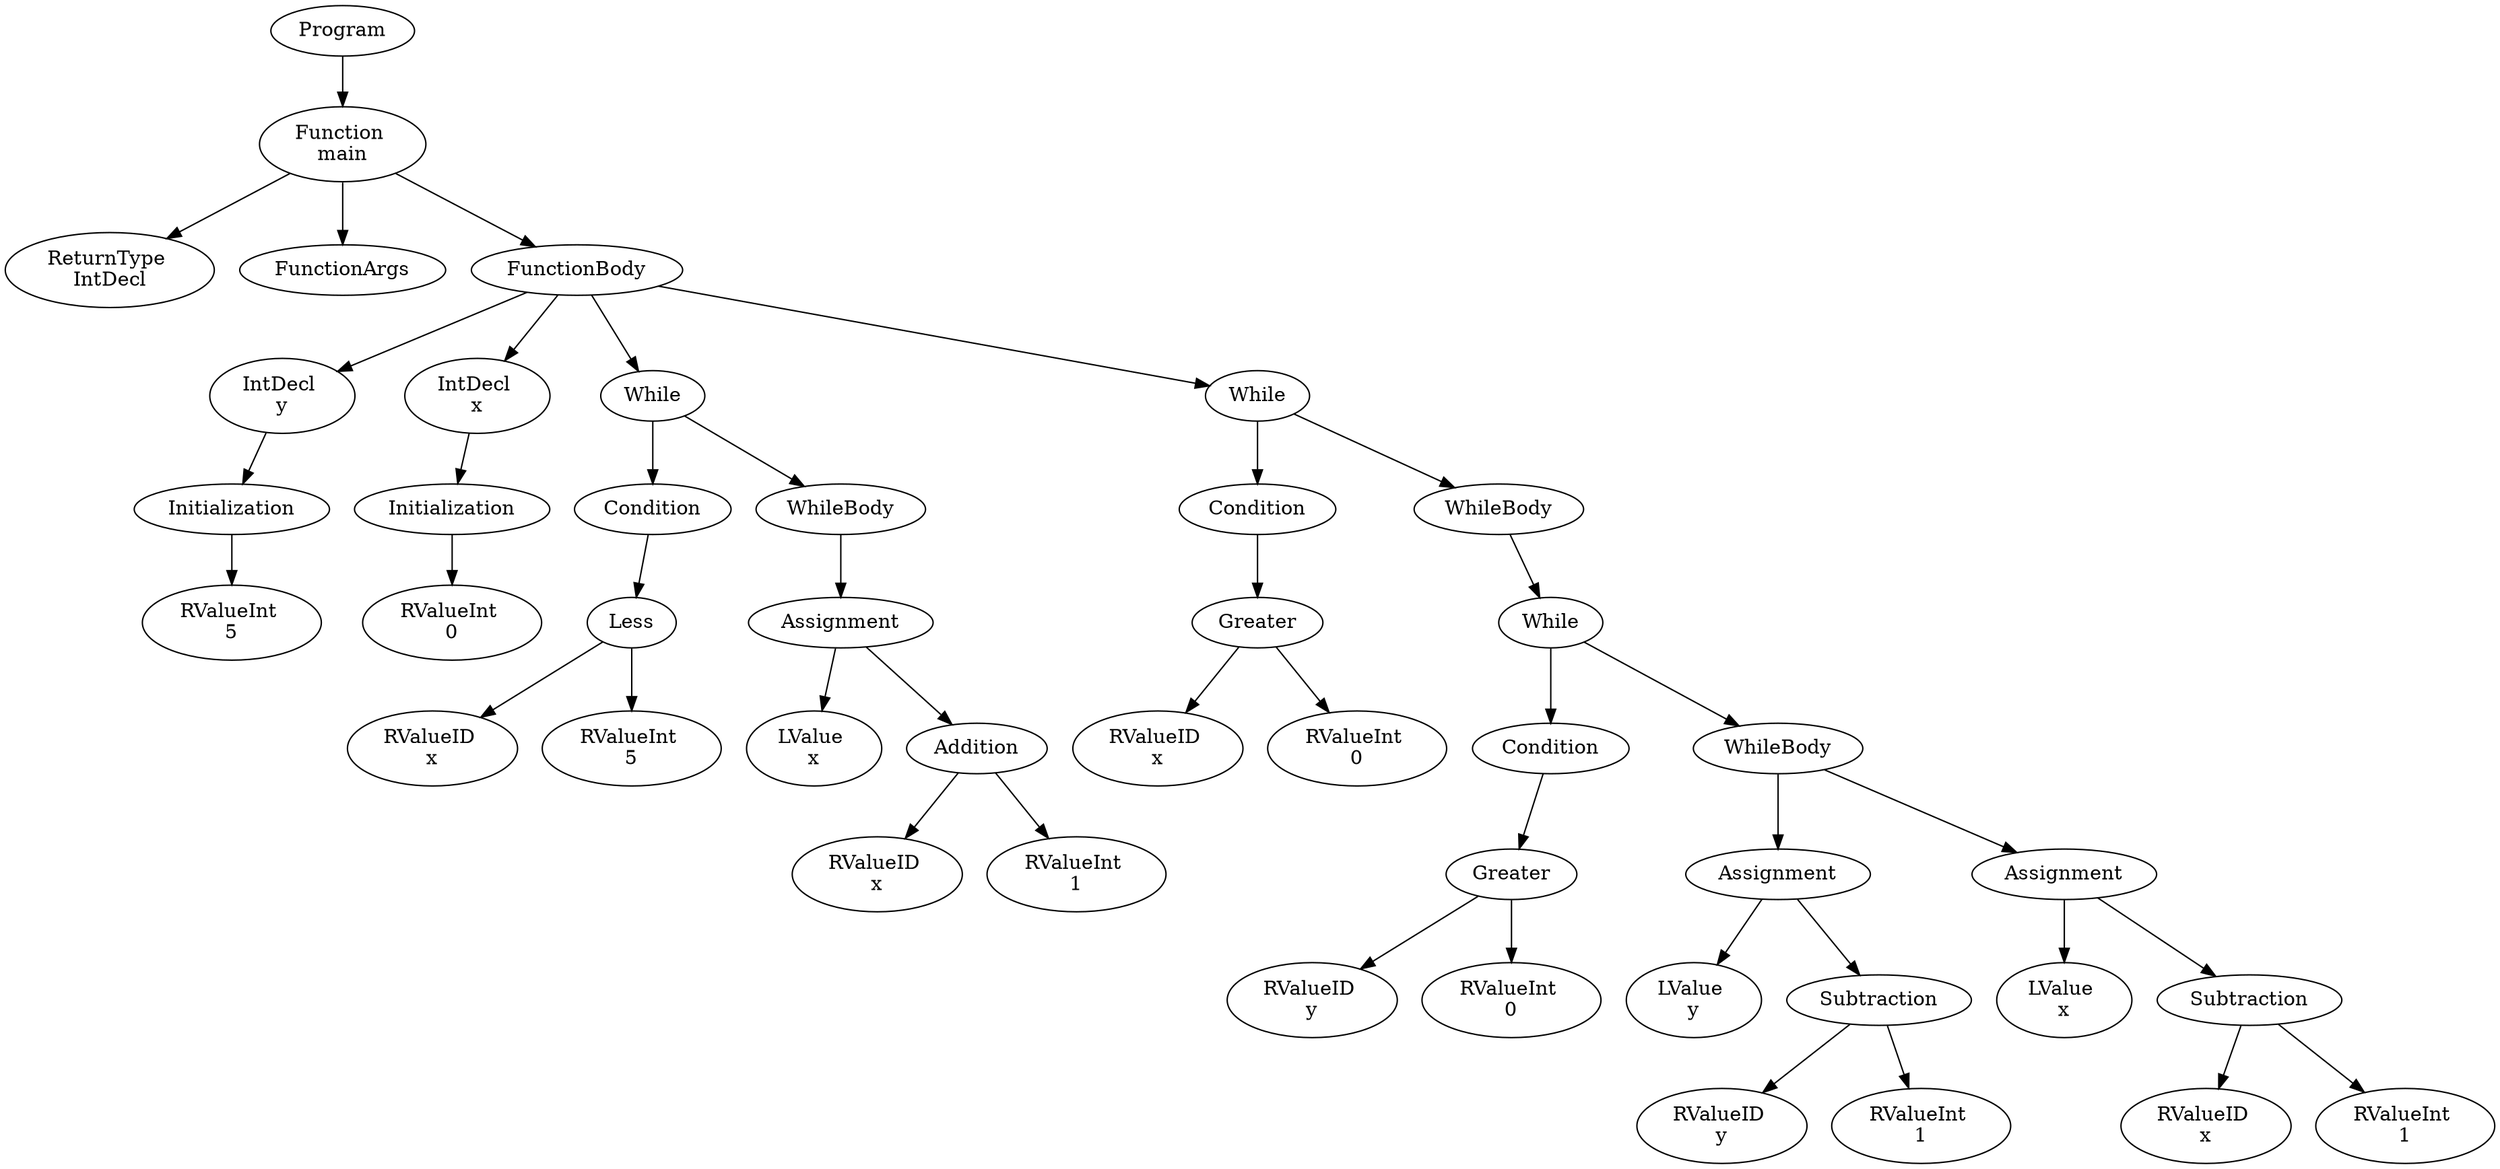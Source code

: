 digraph AST {
1 [label="Program"];
2 [label="Function \nmain"];
3 [label="ReturnType \nIntDecl"];
4 [label="FunctionArgs"];
5 [label="FunctionBody"];
6 [label="IntDecl \ny"];
7 [label="Initialization"];
8 [label="RValueInt \n5"];
7 -> 8;
6 -> 7;
9 [label="IntDecl \nx"];
10 [label="Initialization"];
11 [label="RValueInt \n0"];
10 -> 11;
9 -> 10;
12 [label="While"];
13 [label="Condition"];
14 [label="Less"];
15 [label="RValueID \nx"];
16 [label="RValueInt \n5"];
14 -> 15;
14 -> 16;
13 -> 14;
17 [label="WhileBody"];
18 [label="Assignment"];
19 [label="LValue \nx"];
20 [label="Addition"];
21 [label="RValueID \nx"];
22 [label="RValueInt \n1"];
20 -> 21;
20 -> 22;
18 -> 19;
18 -> 20;
17 -> 18;
12 -> 13;
12 -> 17;
23 [label="While"];
24 [label="Condition"];
25 [label="Greater"];
26 [label="RValueID \nx"];
27 [label="RValueInt \n0"];
25 -> 26;
25 -> 27;
24 -> 25;
28 [label="WhileBody"];
29 [label="While"];
30 [label="Condition"];
31 [label="Greater"];
32 [label="RValueID \ny"];
33 [label="RValueInt \n0"];
31 -> 32;
31 -> 33;
30 -> 31;
34 [label="WhileBody"];
35 [label="Assignment"];
36 [label="LValue \ny"];
37 [label="Subtraction"];
38 [label="RValueID \ny"];
39 [label="RValueInt \n1"];
37 -> 38;
37 -> 39;
35 -> 36;
35 -> 37;
40 [label="Assignment"];
41 [label="LValue \nx"];
42 [label="Subtraction"];
43 [label="RValueID \nx"];
44 [label="RValueInt \n1"];
42 -> 43;
42 -> 44;
40 -> 41;
40 -> 42;
34 -> 35;
34 -> 40;
29 -> 30;
29 -> 34;
28 -> 29;
23 -> 24;
23 -> 28;
5 -> 6;
5 -> 9;
5 -> 12;
5 -> 23;
2 -> 3;
2 -> 4;
2 -> 5;
1 -> 2;
}